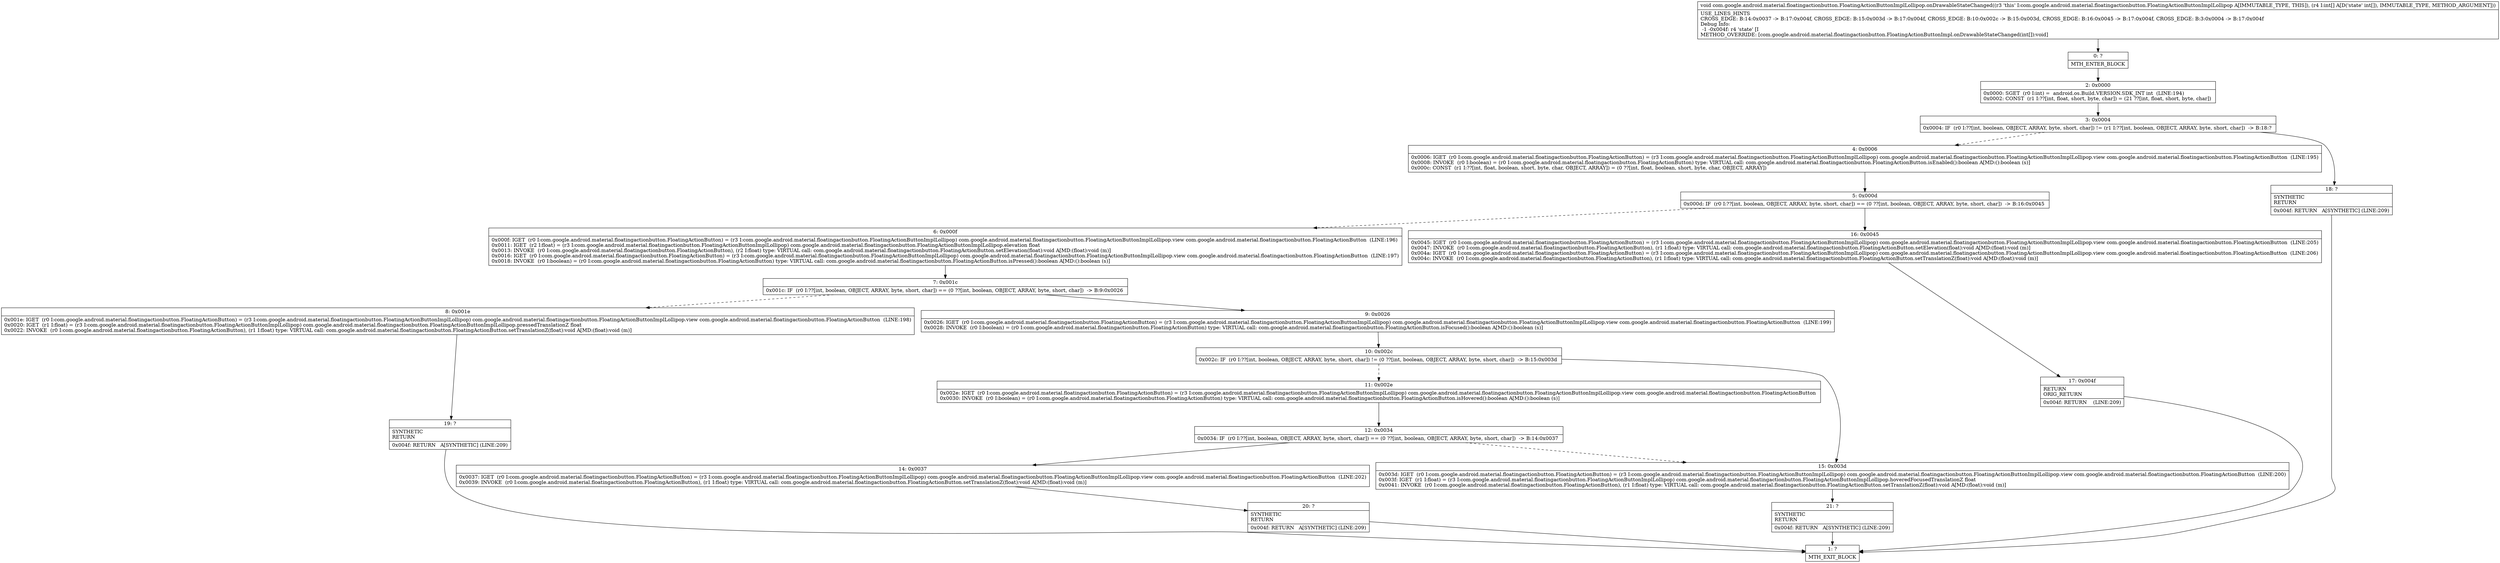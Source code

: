 digraph "CFG forcom.google.android.material.floatingactionbutton.FloatingActionButtonImplLollipop.onDrawableStateChanged([I)V" {
Node_0 [shape=record,label="{0\:\ ?|MTH_ENTER_BLOCK\l}"];
Node_2 [shape=record,label="{2\:\ 0x0000|0x0000: SGET  (r0 I:int) =  android.os.Build.VERSION.SDK_INT int  (LINE:194)\l0x0002: CONST  (r1 I:??[int, float, short, byte, char]) = (21 ??[int, float, short, byte, char]) \l}"];
Node_3 [shape=record,label="{3\:\ 0x0004|0x0004: IF  (r0 I:??[int, boolean, OBJECT, ARRAY, byte, short, char]) != (r1 I:??[int, boolean, OBJECT, ARRAY, byte, short, char])  \-\> B:18:? \l}"];
Node_4 [shape=record,label="{4\:\ 0x0006|0x0006: IGET  (r0 I:com.google.android.material.floatingactionbutton.FloatingActionButton) = (r3 I:com.google.android.material.floatingactionbutton.FloatingActionButtonImplLollipop) com.google.android.material.floatingactionbutton.FloatingActionButtonImplLollipop.view com.google.android.material.floatingactionbutton.FloatingActionButton  (LINE:195)\l0x0008: INVOKE  (r0 I:boolean) = (r0 I:com.google.android.material.floatingactionbutton.FloatingActionButton) type: VIRTUAL call: com.google.android.material.floatingactionbutton.FloatingActionButton.isEnabled():boolean A[MD:():boolean (s)]\l0x000c: CONST  (r1 I:??[int, float, boolean, short, byte, char, OBJECT, ARRAY]) = (0 ??[int, float, boolean, short, byte, char, OBJECT, ARRAY]) \l}"];
Node_5 [shape=record,label="{5\:\ 0x000d|0x000d: IF  (r0 I:??[int, boolean, OBJECT, ARRAY, byte, short, char]) == (0 ??[int, boolean, OBJECT, ARRAY, byte, short, char])  \-\> B:16:0x0045 \l}"];
Node_6 [shape=record,label="{6\:\ 0x000f|0x000f: IGET  (r0 I:com.google.android.material.floatingactionbutton.FloatingActionButton) = (r3 I:com.google.android.material.floatingactionbutton.FloatingActionButtonImplLollipop) com.google.android.material.floatingactionbutton.FloatingActionButtonImplLollipop.view com.google.android.material.floatingactionbutton.FloatingActionButton  (LINE:196)\l0x0011: IGET  (r2 I:float) = (r3 I:com.google.android.material.floatingactionbutton.FloatingActionButtonImplLollipop) com.google.android.material.floatingactionbutton.FloatingActionButtonImplLollipop.elevation float \l0x0013: INVOKE  (r0 I:com.google.android.material.floatingactionbutton.FloatingActionButton), (r2 I:float) type: VIRTUAL call: com.google.android.material.floatingactionbutton.FloatingActionButton.setElevation(float):void A[MD:(float):void (m)]\l0x0016: IGET  (r0 I:com.google.android.material.floatingactionbutton.FloatingActionButton) = (r3 I:com.google.android.material.floatingactionbutton.FloatingActionButtonImplLollipop) com.google.android.material.floatingactionbutton.FloatingActionButtonImplLollipop.view com.google.android.material.floatingactionbutton.FloatingActionButton  (LINE:197)\l0x0018: INVOKE  (r0 I:boolean) = (r0 I:com.google.android.material.floatingactionbutton.FloatingActionButton) type: VIRTUAL call: com.google.android.material.floatingactionbutton.FloatingActionButton.isPressed():boolean A[MD:():boolean (s)]\l}"];
Node_7 [shape=record,label="{7\:\ 0x001c|0x001c: IF  (r0 I:??[int, boolean, OBJECT, ARRAY, byte, short, char]) == (0 ??[int, boolean, OBJECT, ARRAY, byte, short, char])  \-\> B:9:0x0026 \l}"];
Node_8 [shape=record,label="{8\:\ 0x001e|0x001e: IGET  (r0 I:com.google.android.material.floatingactionbutton.FloatingActionButton) = (r3 I:com.google.android.material.floatingactionbutton.FloatingActionButtonImplLollipop) com.google.android.material.floatingactionbutton.FloatingActionButtonImplLollipop.view com.google.android.material.floatingactionbutton.FloatingActionButton  (LINE:198)\l0x0020: IGET  (r1 I:float) = (r3 I:com.google.android.material.floatingactionbutton.FloatingActionButtonImplLollipop) com.google.android.material.floatingactionbutton.FloatingActionButtonImplLollipop.pressedTranslationZ float \l0x0022: INVOKE  (r0 I:com.google.android.material.floatingactionbutton.FloatingActionButton), (r1 I:float) type: VIRTUAL call: com.google.android.material.floatingactionbutton.FloatingActionButton.setTranslationZ(float):void A[MD:(float):void (m)]\l}"];
Node_19 [shape=record,label="{19\:\ ?|SYNTHETIC\lRETURN\l|0x004f: RETURN   A[SYNTHETIC] (LINE:209)\l}"];
Node_1 [shape=record,label="{1\:\ ?|MTH_EXIT_BLOCK\l}"];
Node_9 [shape=record,label="{9\:\ 0x0026|0x0026: IGET  (r0 I:com.google.android.material.floatingactionbutton.FloatingActionButton) = (r3 I:com.google.android.material.floatingactionbutton.FloatingActionButtonImplLollipop) com.google.android.material.floatingactionbutton.FloatingActionButtonImplLollipop.view com.google.android.material.floatingactionbutton.FloatingActionButton  (LINE:199)\l0x0028: INVOKE  (r0 I:boolean) = (r0 I:com.google.android.material.floatingactionbutton.FloatingActionButton) type: VIRTUAL call: com.google.android.material.floatingactionbutton.FloatingActionButton.isFocused():boolean A[MD:():boolean (s)]\l}"];
Node_10 [shape=record,label="{10\:\ 0x002c|0x002c: IF  (r0 I:??[int, boolean, OBJECT, ARRAY, byte, short, char]) != (0 ??[int, boolean, OBJECT, ARRAY, byte, short, char])  \-\> B:15:0x003d \l}"];
Node_11 [shape=record,label="{11\:\ 0x002e|0x002e: IGET  (r0 I:com.google.android.material.floatingactionbutton.FloatingActionButton) = (r3 I:com.google.android.material.floatingactionbutton.FloatingActionButtonImplLollipop) com.google.android.material.floatingactionbutton.FloatingActionButtonImplLollipop.view com.google.android.material.floatingactionbutton.FloatingActionButton \l0x0030: INVOKE  (r0 I:boolean) = (r0 I:com.google.android.material.floatingactionbutton.FloatingActionButton) type: VIRTUAL call: com.google.android.material.floatingactionbutton.FloatingActionButton.isHovered():boolean A[MD:():boolean (s)]\l}"];
Node_12 [shape=record,label="{12\:\ 0x0034|0x0034: IF  (r0 I:??[int, boolean, OBJECT, ARRAY, byte, short, char]) == (0 ??[int, boolean, OBJECT, ARRAY, byte, short, char])  \-\> B:14:0x0037 \l}"];
Node_14 [shape=record,label="{14\:\ 0x0037|0x0037: IGET  (r0 I:com.google.android.material.floatingactionbutton.FloatingActionButton) = (r3 I:com.google.android.material.floatingactionbutton.FloatingActionButtonImplLollipop) com.google.android.material.floatingactionbutton.FloatingActionButtonImplLollipop.view com.google.android.material.floatingactionbutton.FloatingActionButton  (LINE:202)\l0x0039: INVOKE  (r0 I:com.google.android.material.floatingactionbutton.FloatingActionButton), (r1 I:float) type: VIRTUAL call: com.google.android.material.floatingactionbutton.FloatingActionButton.setTranslationZ(float):void A[MD:(float):void (m)]\l}"];
Node_20 [shape=record,label="{20\:\ ?|SYNTHETIC\lRETURN\l|0x004f: RETURN   A[SYNTHETIC] (LINE:209)\l}"];
Node_15 [shape=record,label="{15\:\ 0x003d|0x003d: IGET  (r0 I:com.google.android.material.floatingactionbutton.FloatingActionButton) = (r3 I:com.google.android.material.floatingactionbutton.FloatingActionButtonImplLollipop) com.google.android.material.floatingactionbutton.FloatingActionButtonImplLollipop.view com.google.android.material.floatingactionbutton.FloatingActionButton  (LINE:200)\l0x003f: IGET  (r1 I:float) = (r3 I:com.google.android.material.floatingactionbutton.FloatingActionButtonImplLollipop) com.google.android.material.floatingactionbutton.FloatingActionButtonImplLollipop.hoveredFocusedTranslationZ float \l0x0041: INVOKE  (r0 I:com.google.android.material.floatingactionbutton.FloatingActionButton), (r1 I:float) type: VIRTUAL call: com.google.android.material.floatingactionbutton.FloatingActionButton.setTranslationZ(float):void A[MD:(float):void (m)]\l}"];
Node_21 [shape=record,label="{21\:\ ?|SYNTHETIC\lRETURN\l|0x004f: RETURN   A[SYNTHETIC] (LINE:209)\l}"];
Node_16 [shape=record,label="{16\:\ 0x0045|0x0045: IGET  (r0 I:com.google.android.material.floatingactionbutton.FloatingActionButton) = (r3 I:com.google.android.material.floatingactionbutton.FloatingActionButtonImplLollipop) com.google.android.material.floatingactionbutton.FloatingActionButtonImplLollipop.view com.google.android.material.floatingactionbutton.FloatingActionButton  (LINE:205)\l0x0047: INVOKE  (r0 I:com.google.android.material.floatingactionbutton.FloatingActionButton), (r1 I:float) type: VIRTUAL call: com.google.android.material.floatingactionbutton.FloatingActionButton.setElevation(float):void A[MD:(float):void (m)]\l0x004a: IGET  (r0 I:com.google.android.material.floatingactionbutton.FloatingActionButton) = (r3 I:com.google.android.material.floatingactionbutton.FloatingActionButtonImplLollipop) com.google.android.material.floatingactionbutton.FloatingActionButtonImplLollipop.view com.google.android.material.floatingactionbutton.FloatingActionButton  (LINE:206)\l0x004c: INVOKE  (r0 I:com.google.android.material.floatingactionbutton.FloatingActionButton), (r1 I:float) type: VIRTUAL call: com.google.android.material.floatingactionbutton.FloatingActionButton.setTranslationZ(float):void A[MD:(float):void (m)]\l}"];
Node_17 [shape=record,label="{17\:\ 0x004f|RETURN\lORIG_RETURN\l|0x004f: RETURN    (LINE:209)\l}"];
Node_18 [shape=record,label="{18\:\ ?|SYNTHETIC\lRETURN\l|0x004f: RETURN   A[SYNTHETIC] (LINE:209)\l}"];
MethodNode[shape=record,label="{void com.google.android.material.floatingactionbutton.FloatingActionButtonImplLollipop.onDrawableStateChanged((r3 'this' I:com.google.android.material.floatingactionbutton.FloatingActionButtonImplLollipop A[IMMUTABLE_TYPE, THIS]), (r4 I:int[] A[D('state' int[]), IMMUTABLE_TYPE, METHOD_ARGUMENT]))  | USE_LINES_HINTS\lCROSS_EDGE: B:14:0x0037 \-\> B:17:0x004f, CROSS_EDGE: B:15:0x003d \-\> B:17:0x004f, CROSS_EDGE: B:10:0x002c \-\> B:15:0x003d, CROSS_EDGE: B:16:0x0045 \-\> B:17:0x004f, CROSS_EDGE: B:3:0x0004 \-\> B:17:0x004f\lDebug Info:\l  \-1 \-0x004f: r4 'state' [I\lMETHOD_OVERRIDE: [com.google.android.material.floatingactionbutton.FloatingActionButtonImpl.onDrawableStateChanged(int[]):void]\l}"];
MethodNode -> Node_0;Node_0 -> Node_2;
Node_2 -> Node_3;
Node_3 -> Node_4[style=dashed];
Node_3 -> Node_18;
Node_4 -> Node_5;
Node_5 -> Node_6[style=dashed];
Node_5 -> Node_16;
Node_6 -> Node_7;
Node_7 -> Node_8[style=dashed];
Node_7 -> Node_9;
Node_8 -> Node_19;
Node_19 -> Node_1;
Node_9 -> Node_10;
Node_10 -> Node_11[style=dashed];
Node_10 -> Node_15;
Node_11 -> Node_12;
Node_12 -> Node_14;
Node_12 -> Node_15[style=dashed];
Node_14 -> Node_20;
Node_20 -> Node_1;
Node_15 -> Node_21;
Node_21 -> Node_1;
Node_16 -> Node_17;
Node_17 -> Node_1;
Node_18 -> Node_1;
}

